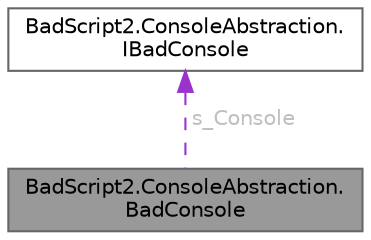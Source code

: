 digraph "BadScript2.ConsoleAbstraction.BadConsole"
{
 // LATEX_PDF_SIZE
  bgcolor="transparent";
  edge [fontname=Helvetica,fontsize=10,labelfontname=Helvetica,labelfontsize=10];
  node [fontname=Helvetica,fontsize=10,shape=box,height=0.2,width=0.4];
  Node1 [id="Node000001",label="BadScript2.ConsoleAbstraction.\lBadConsole",height=0.2,width=0.4,color="gray40", fillcolor="grey60", style="filled", fontcolor="black",tooltip=" "];
  Node2 -> Node1 [id="edge1_Node000001_Node000002",dir="back",color="darkorchid3",style="dashed",tooltip=" ",label=" s_Console",fontcolor="grey" ];
  Node2 [id="Node000002",label="BadScript2.ConsoleAbstraction.\lIBadConsole",height=0.2,width=0.4,color="gray40", fillcolor="white", style="filled",URL="$interface_bad_script2_1_1_console_abstraction_1_1_i_bad_console.html",tooltip=" "];
}
